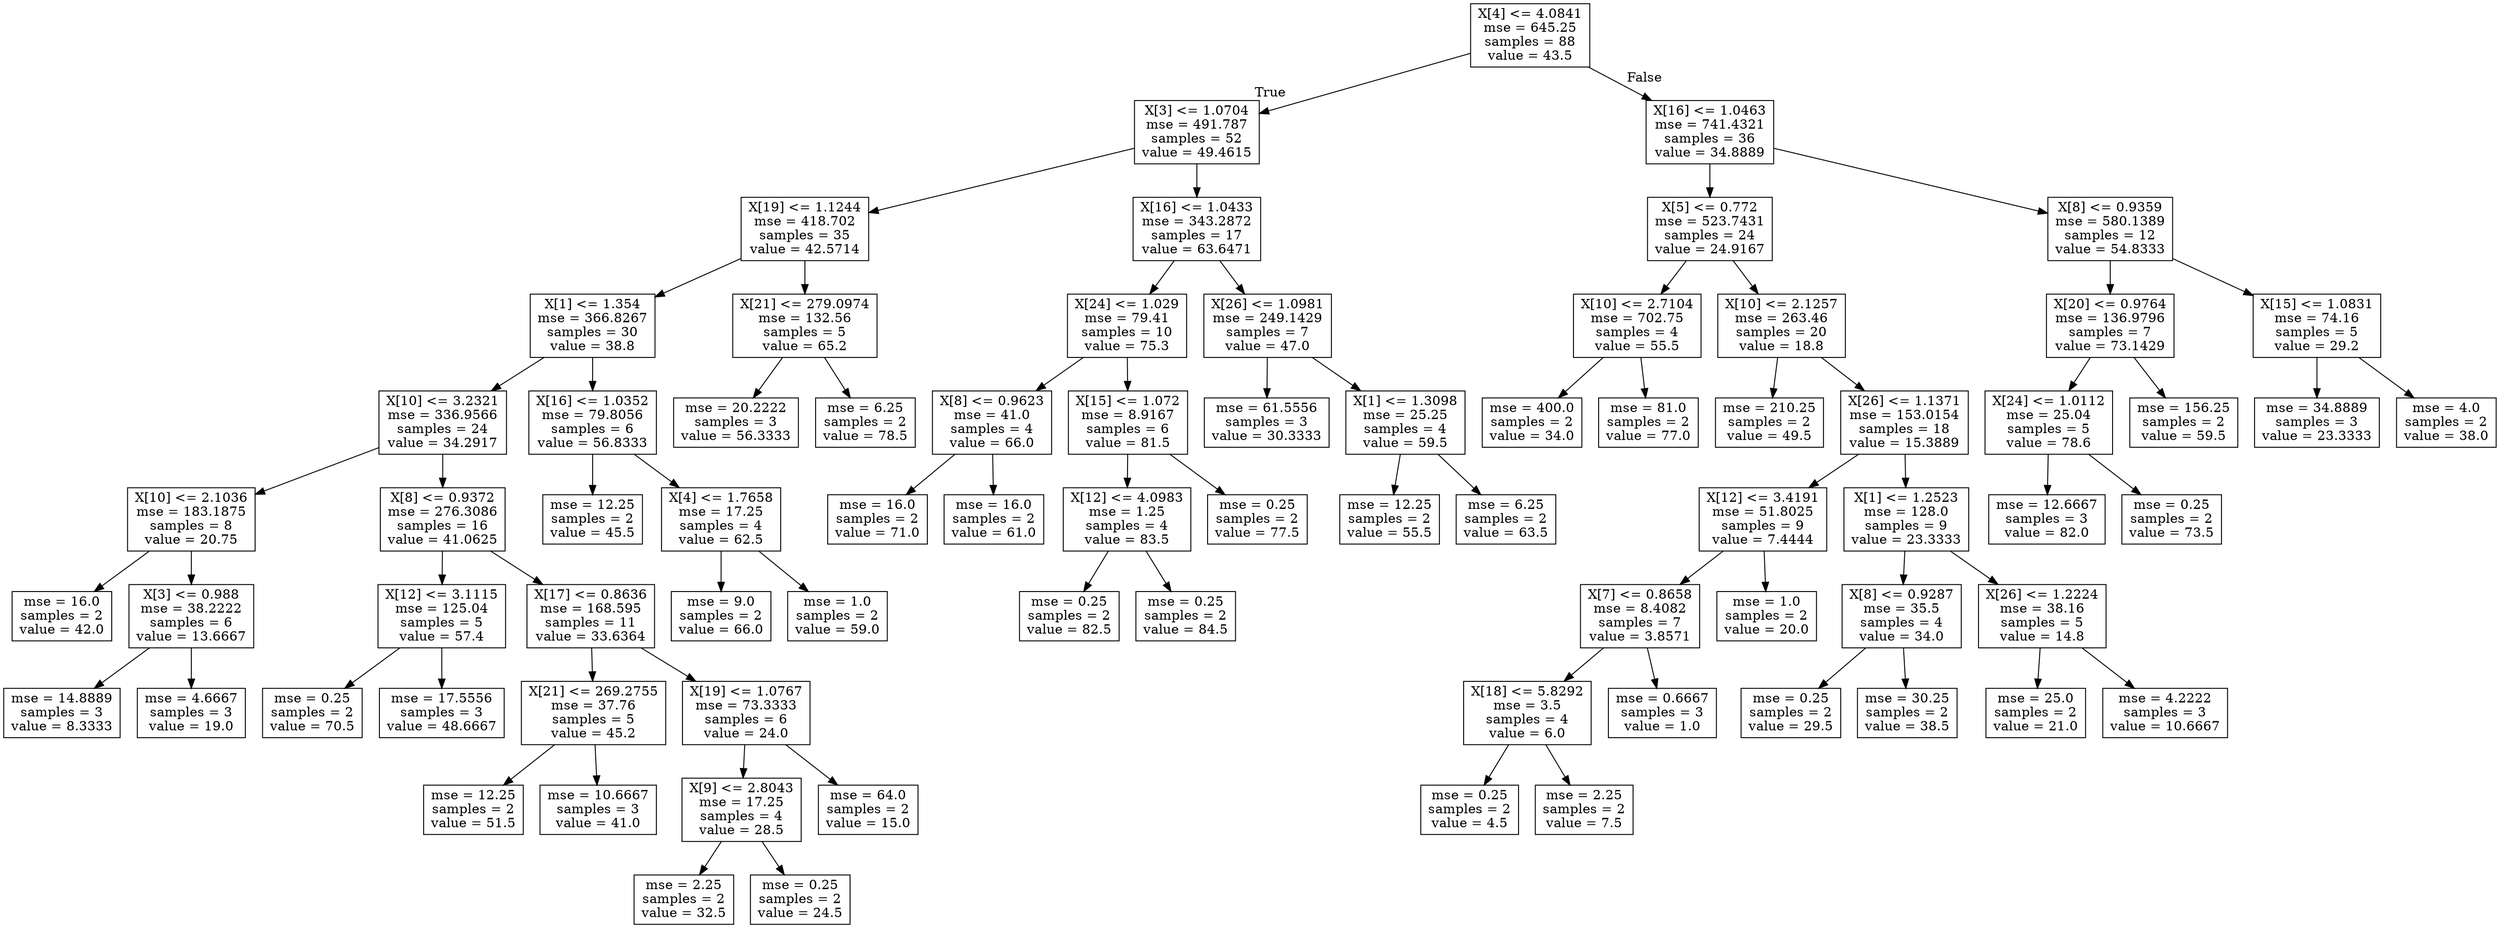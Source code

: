 digraph Tree {
node [shape=box] ;
0 [label="X[4] <= 4.0841\nmse = 645.25\nsamples = 88\nvalue = 43.5"] ;
1 [label="X[3] <= 1.0704\nmse = 491.787\nsamples = 52\nvalue = 49.4615"] ;
0 -> 1 [labeldistance=2.5, labelangle=45, headlabel="True"] ;
2 [label="X[19] <= 1.1244\nmse = 418.702\nsamples = 35\nvalue = 42.5714"] ;
1 -> 2 ;
3 [label="X[1] <= 1.354\nmse = 366.8267\nsamples = 30\nvalue = 38.8"] ;
2 -> 3 ;
4 [label="X[10] <= 3.2321\nmse = 336.9566\nsamples = 24\nvalue = 34.2917"] ;
3 -> 4 ;
5 [label="X[10] <= 2.1036\nmse = 183.1875\nsamples = 8\nvalue = 20.75"] ;
4 -> 5 ;
6 [label="mse = 16.0\nsamples = 2\nvalue = 42.0"] ;
5 -> 6 ;
7 [label="X[3] <= 0.988\nmse = 38.2222\nsamples = 6\nvalue = 13.6667"] ;
5 -> 7 ;
8 [label="mse = 14.8889\nsamples = 3\nvalue = 8.3333"] ;
7 -> 8 ;
9 [label="mse = 4.6667\nsamples = 3\nvalue = 19.0"] ;
7 -> 9 ;
10 [label="X[8] <= 0.9372\nmse = 276.3086\nsamples = 16\nvalue = 41.0625"] ;
4 -> 10 ;
11 [label="X[12] <= 3.1115\nmse = 125.04\nsamples = 5\nvalue = 57.4"] ;
10 -> 11 ;
12 [label="mse = 0.25\nsamples = 2\nvalue = 70.5"] ;
11 -> 12 ;
13 [label="mse = 17.5556\nsamples = 3\nvalue = 48.6667"] ;
11 -> 13 ;
14 [label="X[17] <= 0.8636\nmse = 168.595\nsamples = 11\nvalue = 33.6364"] ;
10 -> 14 ;
15 [label="X[21] <= 269.2755\nmse = 37.76\nsamples = 5\nvalue = 45.2"] ;
14 -> 15 ;
16 [label="mse = 12.25\nsamples = 2\nvalue = 51.5"] ;
15 -> 16 ;
17 [label="mse = 10.6667\nsamples = 3\nvalue = 41.0"] ;
15 -> 17 ;
18 [label="X[19] <= 1.0767\nmse = 73.3333\nsamples = 6\nvalue = 24.0"] ;
14 -> 18 ;
19 [label="X[9] <= 2.8043\nmse = 17.25\nsamples = 4\nvalue = 28.5"] ;
18 -> 19 ;
20 [label="mse = 2.25\nsamples = 2\nvalue = 32.5"] ;
19 -> 20 ;
21 [label="mse = 0.25\nsamples = 2\nvalue = 24.5"] ;
19 -> 21 ;
22 [label="mse = 64.0\nsamples = 2\nvalue = 15.0"] ;
18 -> 22 ;
23 [label="X[16] <= 1.0352\nmse = 79.8056\nsamples = 6\nvalue = 56.8333"] ;
3 -> 23 ;
24 [label="mse = 12.25\nsamples = 2\nvalue = 45.5"] ;
23 -> 24 ;
25 [label="X[4] <= 1.7658\nmse = 17.25\nsamples = 4\nvalue = 62.5"] ;
23 -> 25 ;
26 [label="mse = 9.0\nsamples = 2\nvalue = 66.0"] ;
25 -> 26 ;
27 [label="mse = 1.0\nsamples = 2\nvalue = 59.0"] ;
25 -> 27 ;
28 [label="X[21] <= 279.0974\nmse = 132.56\nsamples = 5\nvalue = 65.2"] ;
2 -> 28 ;
29 [label="mse = 20.2222\nsamples = 3\nvalue = 56.3333"] ;
28 -> 29 ;
30 [label="mse = 6.25\nsamples = 2\nvalue = 78.5"] ;
28 -> 30 ;
31 [label="X[16] <= 1.0433\nmse = 343.2872\nsamples = 17\nvalue = 63.6471"] ;
1 -> 31 ;
32 [label="X[24] <= 1.029\nmse = 79.41\nsamples = 10\nvalue = 75.3"] ;
31 -> 32 ;
33 [label="X[8] <= 0.9623\nmse = 41.0\nsamples = 4\nvalue = 66.0"] ;
32 -> 33 ;
34 [label="mse = 16.0\nsamples = 2\nvalue = 71.0"] ;
33 -> 34 ;
35 [label="mse = 16.0\nsamples = 2\nvalue = 61.0"] ;
33 -> 35 ;
36 [label="X[15] <= 1.072\nmse = 8.9167\nsamples = 6\nvalue = 81.5"] ;
32 -> 36 ;
37 [label="X[12] <= 4.0983\nmse = 1.25\nsamples = 4\nvalue = 83.5"] ;
36 -> 37 ;
38 [label="mse = 0.25\nsamples = 2\nvalue = 82.5"] ;
37 -> 38 ;
39 [label="mse = 0.25\nsamples = 2\nvalue = 84.5"] ;
37 -> 39 ;
40 [label="mse = 0.25\nsamples = 2\nvalue = 77.5"] ;
36 -> 40 ;
41 [label="X[26] <= 1.0981\nmse = 249.1429\nsamples = 7\nvalue = 47.0"] ;
31 -> 41 ;
42 [label="mse = 61.5556\nsamples = 3\nvalue = 30.3333"] ;
41 -> 42 ;
43 [label="X[1] <= 1.3098\nmse = 25.25\nsamples = 4\nvalue = 59.5"] ;
41 -> 43 ;
44 [label="mse = 12.25\nsamples = 2\nvalue = 55.5"] ;
43 -> 44 ;
45 [label="mse = 6.25\nsamples = 2\nvalue = 63.5"] ;
43 -> 45 ;
46 [label="X[16] <= 1.0463\nmse = 741.4321\nsamples = 36\nvalue = 34.8889"] ;
0 -> 46 [labeldistance=2.5, labelangle=-45, headlabel="False"] ;
47 [label="X[5] <= 0.772\nmse = 523.7431\nsamples = 24\nvalue = 24.9167"] ;
46 -> 47 ;
48 [label="X[10] <= 2.7104\nmse = 702.75\nsamples = 4\nvalue = 55.5"] ;
47 -> 48 ;
49 [label="mse = 400.0\nsamples = 2\nvalue = 34.0"] ;
48 -> 49 ;
50 [label="mse = 81.0\nsamples = 2\nvalue = 77.0"] ;
48 -> 50 ;
51 [label="X[10] <= 2.1257\nmse = 263.46\nsamples = 20\nvalue = 18.8"] ;
47 -> 51 ;
52 [label="mse = 210.25\nsamples = 2\nvalue = 49.5"] ;
51 -> 52 ;
53 [label="X[26] <= 1.1371\nmse = 153.0154\nsamples = 18\nvalue = 15.3889"] ;
51 -> 53 ;
54 [label="X[12] <= 3.4191\nmse = 51.8025\nsamples = 9\nvalue = 7.4444"] ;
53 -> 54 ;
55 [label="X[7] <= 0.8658\nmse = 8.4082\nsamples = 7\nvalue = 3.8571"] ;
54 -> 55 ;
56 [label="X[18] <= 5.8292\nmse = 3.5\nsamples = 4\nvalue = 6.0"] ;
55 -> 56 ;
57 [label="mse = 0.25\nsamples = 2\nvalue = 4.5"] ;
56 -> 57 ;
58 [label="mse = 2.25\nsamples = 2\nvalue = 7.5"] ;
56 -> 58 ;
59 [label="mse = 0.6667\nsamples = 3\nvalue = 1.0"] ;
55 -> 59 ;
60 [label="mse = 1.0\nsamples = 2\nvalue = 20.0"] ;
54 -> 60 ;
61 [label="X[1] <= 1.2523\nmse = 128.0\nsamples = 9\nvalue = 23.3333"] ;
53 -> 61 ;
62 [label="X[8] <= 0.9287\nmse = 35.5\nsamples = 4\nvalue = 34.0"] ;
61 -> 62 ;
63 [label="mse = 0.25\nsamples = 2\nvalue = 29.5"] ;
62 -> 63 ;
64 [label="mse = 30.25\nsamples = 2\nvalue = 38.5"] ;
62 -> 64 ;
65 [label="X[26] <= 1.2224\nmse = 38.16\nsamples = 5\nvalue = 14.8"] ;
61 -> 65 ;
66 [label="mse = 25.0\nsamples = 2\nvalue = 21.0"] ;
65 -> 66 ;
67 [label="mse = 4.2222\nsamples = 3\nvalue = 10.6667"] ;
65 -> 67 ;
68 [label="X[8] <= 0.9359\nmse = 580.1389\nsamples = 12\nvalue = 54.8333"] ;
46 -> 68 ;
69 [label="X[20] <= 0.9764\nmse = 136.9796\nsamples = 7\nvalue = 73.1429"] ;
68 -> 69 ;
70 [label="X[24] <= 1.0112\nmse = 25.04\nsamples = 5\nvalue = 78.6"] ;
69 -> 70 ;
71 [label="mse = 12.6667\nsamples = 3\nvalue = 82.0"] ;
70 -> 71 ;
72 [label="mse = 0.25\nsamples = 2\nvalue = 73.5"] ;
70 -> 72 ;
73 [label="mse = 156.25\nsamples = 2\nvalue = 59.5"] ;
69 -> 73 ;
74 [label="X[15] <= 1.0831\nmse = 74.16\nsamples = 5\nvalue = 29.2"] ;
68 -> 74 ;
75 [label="mse = 34.8889\nsamples = 3\nvalue = 23.3333"] ;
74 -> 75 ;
76 [label="mse = 4.0\nsamples = 2\nvalue = 38.0"] ;
74 -> 76 ;
}